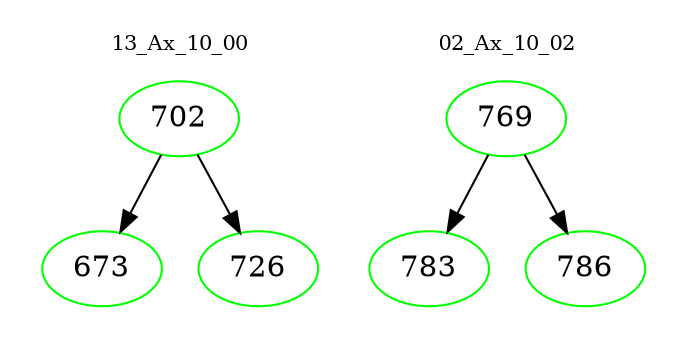 digraph{
subgraph cluster_0 {
color = white
label = "13_Ax_10_00";
fontsize=10;
T0_702 [label="702", color="green"]
T0_702 -> T0_673 [color="black"]
T0_673 [label="673", color="green"]
T0_702 -> T0_726 [color="black"]
T0_726 [label="726", color="green"]
}
subgraph cluster_1 {
color = white
label = "02_Ax_10_02";
fontsize=10;
T1_769 [label="769", color="green"]
T1_769 -> T1_783 [color="black"]
T1_783 [label="783", color="green"]
T1_769 -> T1_786 [color="black"]
T1_786 [label="786", color="green"]
}
}

